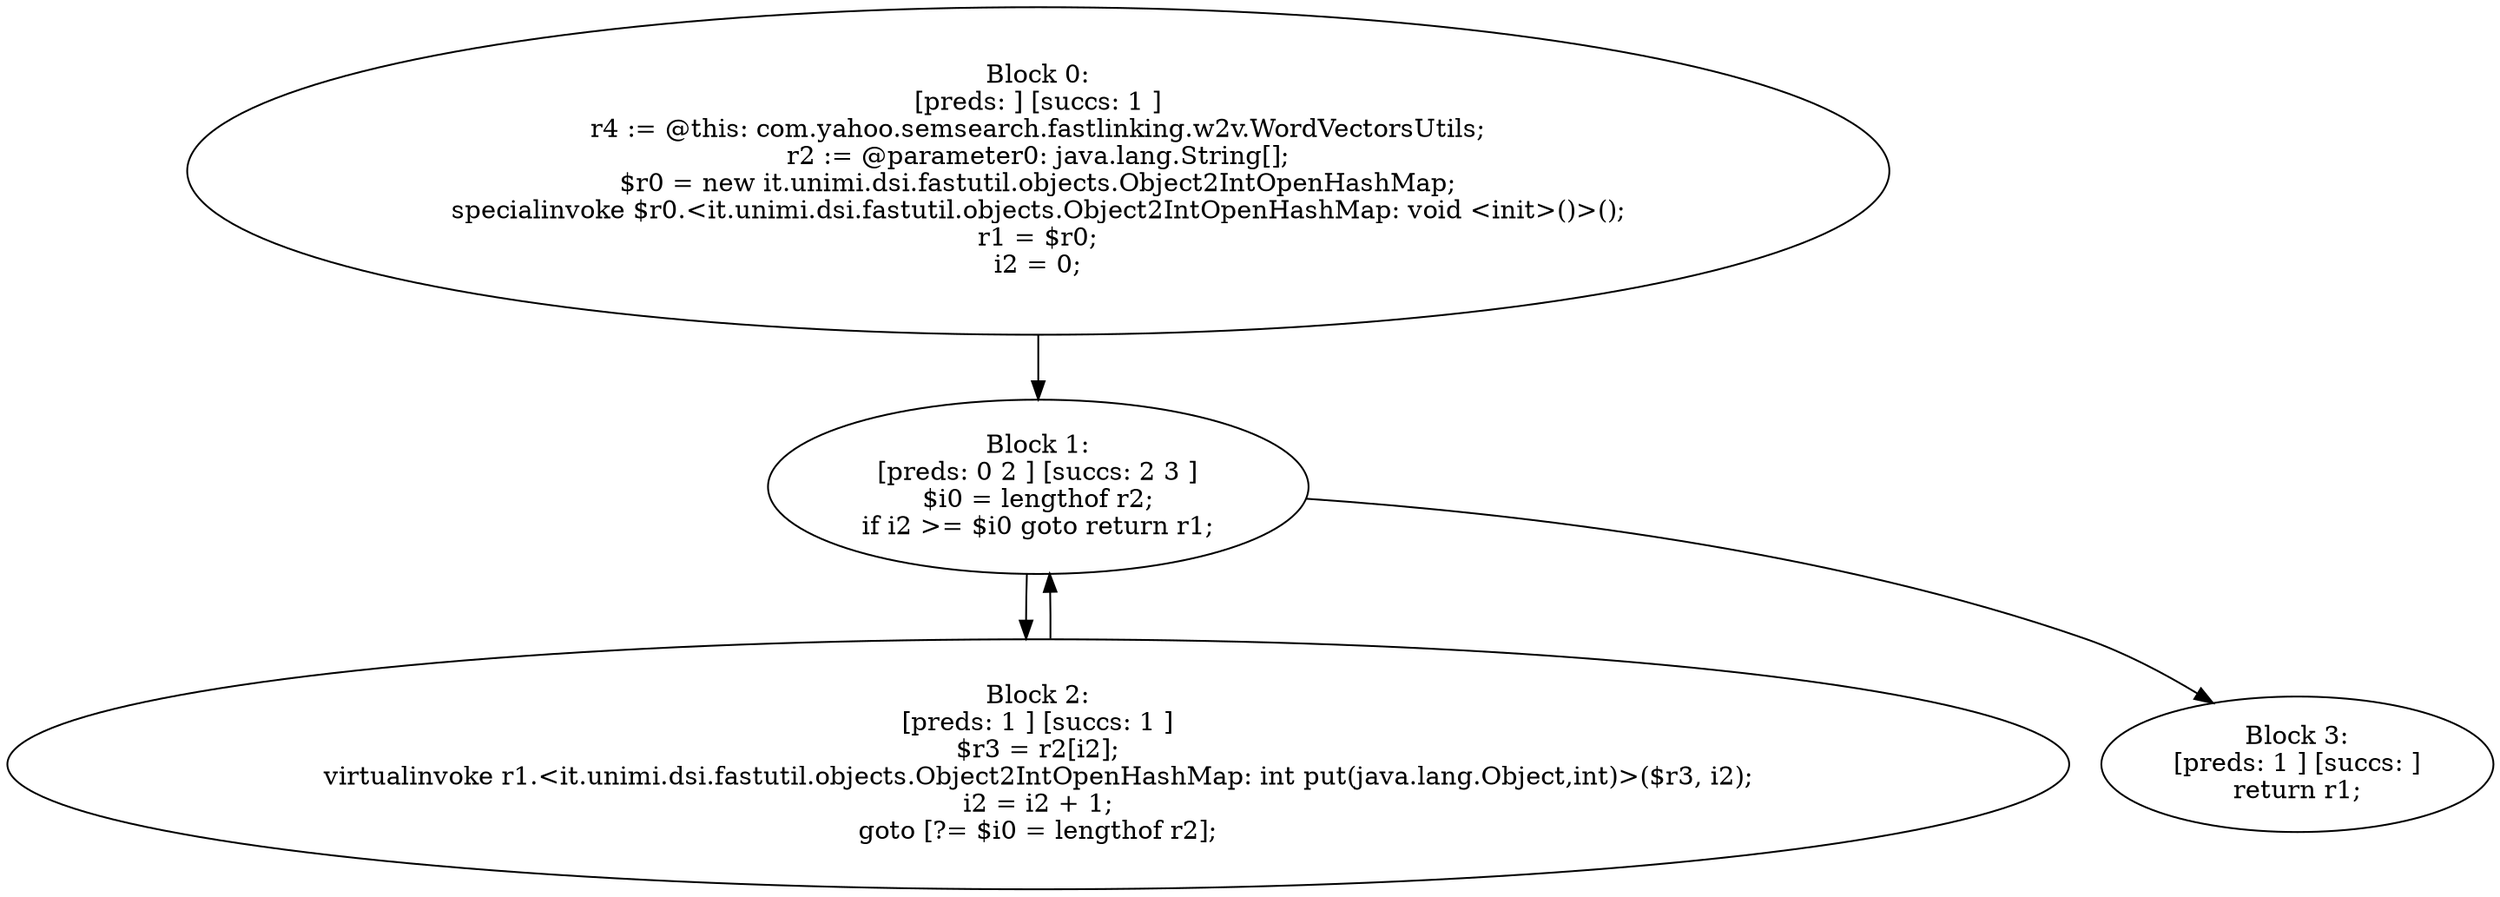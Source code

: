 digraph "unitGraph" {
    "Block 0:
[preds: ] [succs: 1 ]
r4 := @this: com.yahoo.semsearch.fastlinking.w2v.WordVectorsUtils;
r2 := @parameter0: java.lang.String[];
$r0 = new it.unimi.dsi.fastutil.objects.Object2IntOpenHashMap;
specialinvoke $r0.<it.unimi.dsi.fastutil.objects.Object2IntOpenHashMap: void <init>()>();
r1 = $r0;
i2 = 0;
"
    "Block 1:
[preds: 0 2 ] [succs: 2 3 ]
$i0 = lengthof r2;
if i2 >= $i0 goto return r1;
"
    "Block 2:
[preds: 1 ] [succs: 1 ]
$r3 = r2[i2];
virtualinvoke r1.<it.unimi.dsi.fastutil.objects.Object2IntOpenHashMap: int put(java.lang.Object,int)>($r3, i2);
i2 = i2 + 1;
goto [?= $i0 = lengthof r2];
"
    "Block 3:
[preds: 1 ] [succs: ]
return r1;
"
    "Block 0:
[preds: ] [succs: 1 ]
r4 := @this: com.yahoo.semsearch.fastlinking.w2v.WordVectorsUtils;
r2 := @parameter0: java.lang.String[];
$r0 = new it.unimi.dsi.fastutil.objects.Object2IntOpenHashMap;
specialinvoke $r0.<it.unimi.dsi.fastutil.objects.Object2IntOpenHashMap: void <init>()>();
r1 = $r0;
i2 = 0;
"->"Block 1:
[preds: 0 2 ] [succs: 2 3 ]
$i0 = lengthof r2;
if i2 >= $i0 goto return r1;
";
    "Block 1:
[preds: 0 2 ] [succs: 2 3 ]
$i0 = lengthof r2;
if i2 >= $i0 goto return r1;
"->"Block 2:
[preds: 1 ] [succs: 1 ]
$r3 = r2[i2];
virtualinvoke r1.<it.unimi.dsi.fastutil.objects.Object2IntOpenHashMap: int put(java.lang.Object,int)>($r3, i2);
i2 = i2 + 1;
goto [?= $i0 = lengthof r2];
";
    "Block 1:
[preds: 0 2 ] [succs: 2 3 ]
$i0 = lengthof r2;
if i2 >= $i0 goto return r1;
"->"Block 3:
[preds: 1 ] [succs: ]
return r1;
";
    "Block 2:
[preds: 1 ] [succs: 1 ]
$r3 = r2[i2];
virtualinvoke r1.<it.unimi.dsi.fastutil.objects.Object2IntOpenHashMap: int put(java.lang.Object,int)>($r3, i2);
i2 = i2 + 1;
goto [?= $i0 = lengthof r2];
"->"Block 1:
[preds: 0 2 ] [succs: 2 3 ]
$i0 = lengthof r2;
if i2 >= $i0 goto return r1;
";
}
